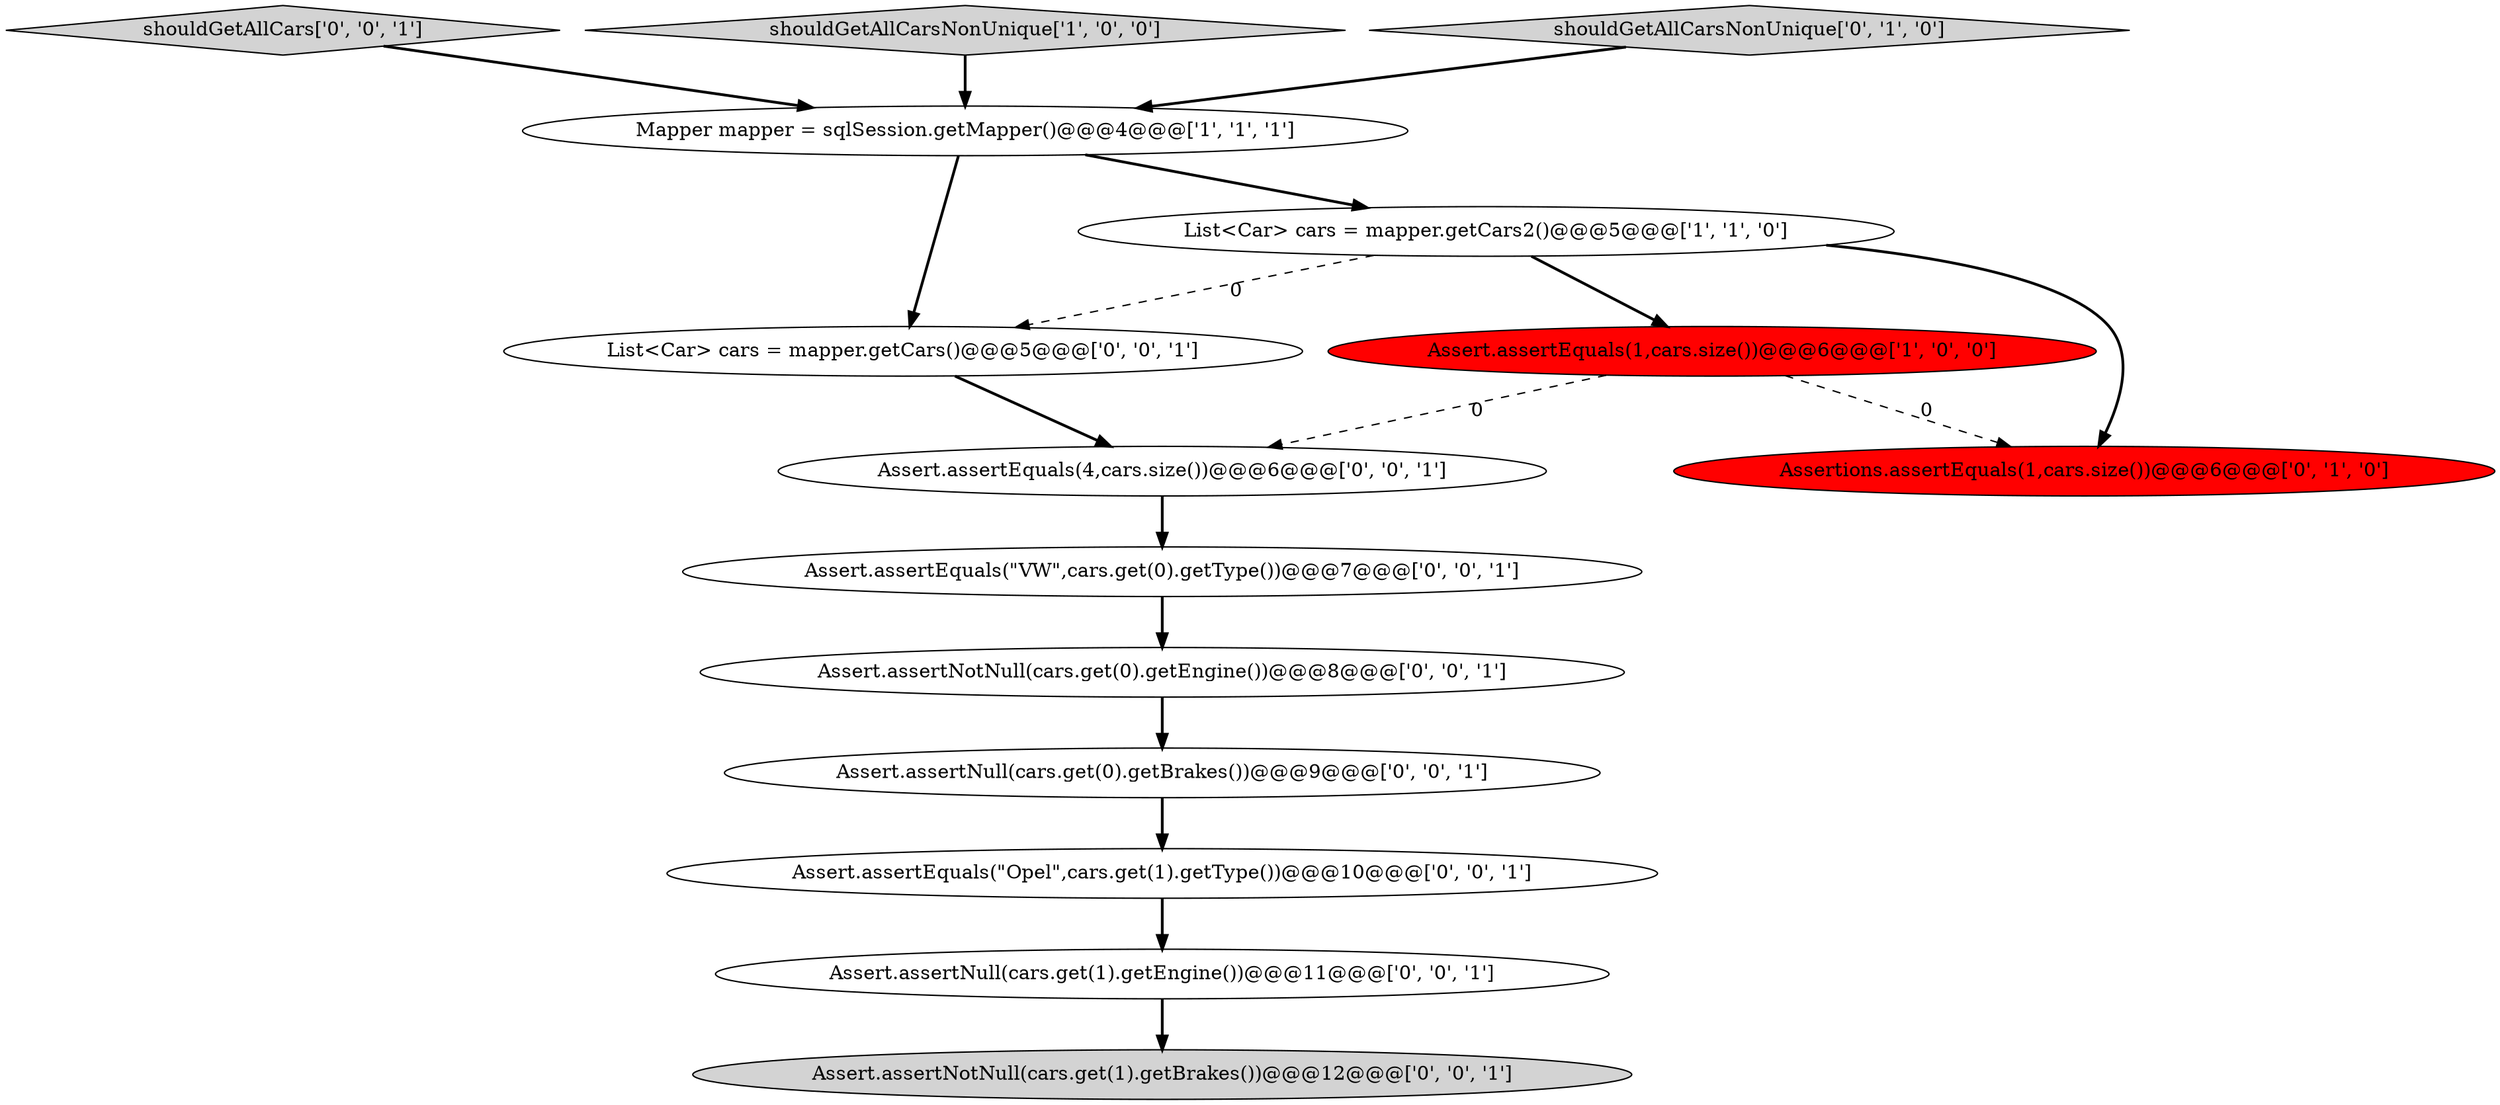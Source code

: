 digraph {
9 [style = filled, label = "Assert.assertEquals(\"Opel\",cars.get(1).getType())@@@10@@@['0', '0', '1']", fillcolor = white, shape = ellipse image = "AAA0AAABBB3BBB"];
8 [style = filled, label = "Assert.assertNull(cars.get(1).getEngine())@@@11@@@['0', '0', '1']", fillcolor = white, shape = ellipse image = "AAA0AAABBB3BBB"];
10 [style = filled, label = "List<Car> cars = mapper.getCars()@@@5@@@['0', '0', '1']", fillcolor = white, shape = ellipse image = "AAA0AAABBB3BBB"];
13 [style = filled, label = "shouldGetAllCars['0', '0', '1']", fillcolor = lightgray, shape = diamond image = "AAA0AAABBB3BBB"];
11 [style = filled, label = "Assert.assertNotNull(cars.get(1).getBrakes())@@@12@@@['0', '0', '1']", fillcolor = lightgray, shape = ellipse image = "AAA0AAABBB3BBB"];
1 [style = filled, label = "shouldGetAllCarsNonUnique['1', '0', '0']", fillcolor = lightgray, shape = diamond image = "AAA0AAABBB1BBB"];
7 [style = filled, label = "Assert.assertEquals(\"VW\",cars.get(0).getType())@@@7@@@['0', '0', '1']", fillcolor = white, shape = ellipse image = "AAA0AAABBB3BBB"];
0 [style = filled, label = "Assert.assertEquals(1,cars.size())@@@6@@@['1', '0', '0']", fillcolor = red, shape = ellipse image = "AAA1AAABBB1BBB"];
14 [style = filled, label = "Assert.assertNull(cars.get(0).getBrakes())@@@9@@@['0', '0', '1']", fillcolor = white, shape = ellipse image = "AAA0AAABBB3BBB"];
6 [style = filled, label = "Assert.assertEquals(4,cars.size())@@@6@@@['0', '0', '1']", fillcolor = white, shape = ellipse image = "AAA0AAABBB3BBB"];
5 [style = filled, label = "Assertions.assertEquals(1,cars.size())@@@6@@@['0', '1', '0']", fillcolor = red, shape = ellipse image = "AAA1AAABBB2BBB"];
3 [style = filled, label = "List<Car> cars = mapper.getCars2()@@@5@@@['1', '1', '0']", fillcolor = white, shape = ellipse image = "AAA0AAABBB1BBB"];
12 [style = filled, label = "Assert.assertNotNull(cars.get(0).getEngine())@@@8@@@['0', '0', '1']", fillcolor = white, shape = ellipse image = "AAA0AAABBB3BBB"];
2 [style = filled, label = "Mapper mapper = sqlSession.getMapper()@@@4@@@['1', '1', '1']", fillcolor = white, shape = ellipse image = "AAA0AAABBB1BBB"];
4 [style = filled, label = "shouldGetAllCarsNonUnique['0', '1', '0']", fillcolor = lightgray, shape = diamond image = "AAA0AAABBB2BBB"];
14->9 [style = bold, label=""];
3->5 [style = bold, label=""];
1->2 [style = bold, label=""];
3->10 [style = dashed, label="0"];
0->6 [style = dashed, label="0"];
4->2 [style = bold, label=""];
6->7 [style = bold, label=""];
0->5 [style = dashed, label="0"];
2->10 [style = bold, label=""];
9->8 [style = bold, label=""];
7->12 [style = bold, label=""];
8->11 [style = bold, label=""];
10->6 [style = bold, label=""];
3->0 [style = bold, label=""];
2->3 [style = bold, label=""];
12->14 [style = bold, label=""];
13->2 [style = bold, label=""];
}
